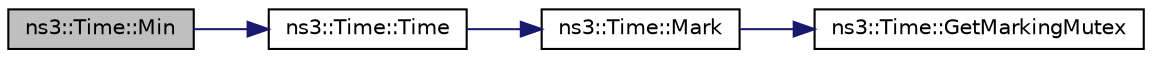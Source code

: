 digraph "ns3::Time::Min"
{
 // LATEX_PDF_SIZE
  edge [fontname="Helvetica",fontsize="10",labelfontname="Helvetica",labelfontsize="10"];
  node [fontname="Helvetica",fontsize="10",shape=record];
  rankdir="LR";
  Node1 [label="ns3::Time::Min",height=0.2,width=0.4,color="black", fillcolor="grey75", style="filled", fontcolor="black",tooltip="Minimum representable Time Not to be confused with Min(Time,Time)."];
  Node1 -> Node2 [color="midnightblue",fontsize="10",style="solid",fontname="Helvetica"];
  Node2 [label="ns3::Time::Time",height=0.2,width=0.4,color="black", fillcolor="white", style="filled",URL="$classns3_1_1_time.html#a8a39dc1b8cbbd7fe6d940e492d1b925e",tooltip="Default constructor, with value 0."];
  Node2 -> Node3 [color="midnightblue",fontsize="10",style="solid",fontname="Helvetica"];
  Node3 [label="ns3::Time::Mark",height=0.2,width=0.4,color="black", fillcolor="white", style="filled",URL="$classns3_1_1_time.html#aa7eef2a1119c1c4855d99f1e83d44c54",tooltip="Record a Time instance with the MarkedTimes."];
  Node3 -> Node4 [color="midnightblue",fontsize="10",style="solid",fontname="Helvetica"];
  Node4 [label="ns3::Time::GetMarkingMutex",height=0.2,width=0.4,color="black", fillcolor="white", style="filled",URL="$classns3_1_1_time.html#addd8e672203391b3ae98ee475ce05272",tooltip=" "];
}
